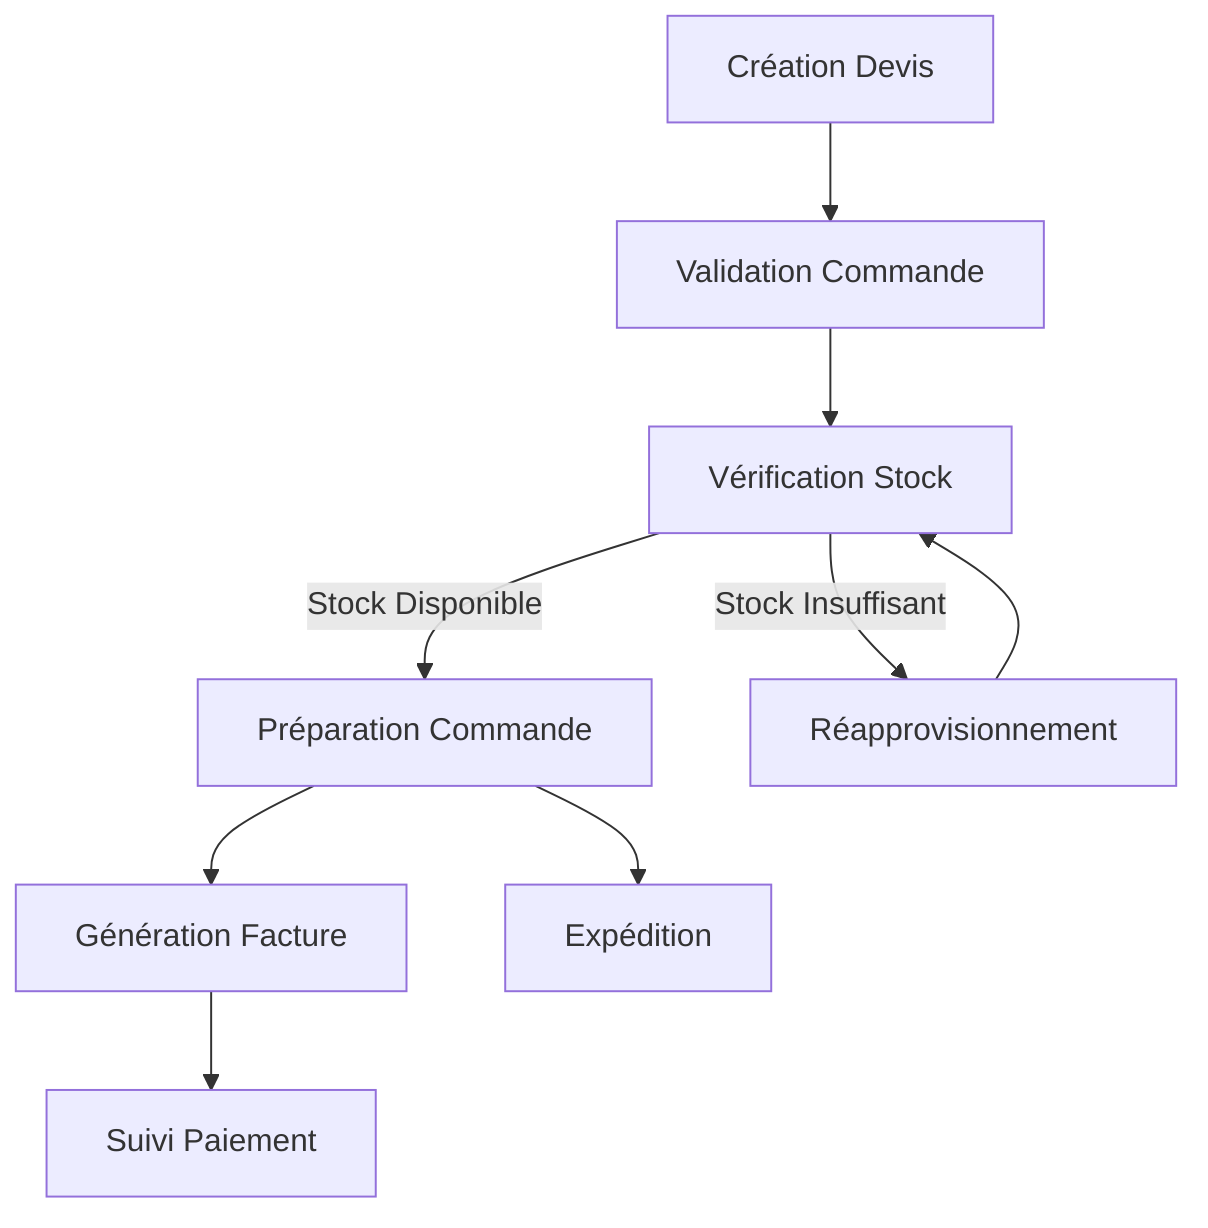 graph TD
    A[Création Devis] --> B[Validation Commande]
    B --> C[Vérification Stock]
    C --> |Stock Disponible| D[Préparation Commande]
    C --> |Stock Insuffisant| E[Réapprovisionnement]
    D --> F[Génération Facture]
    E --> C
    F --> G[Suivi Paiement]
    D --> H[Expédition]
